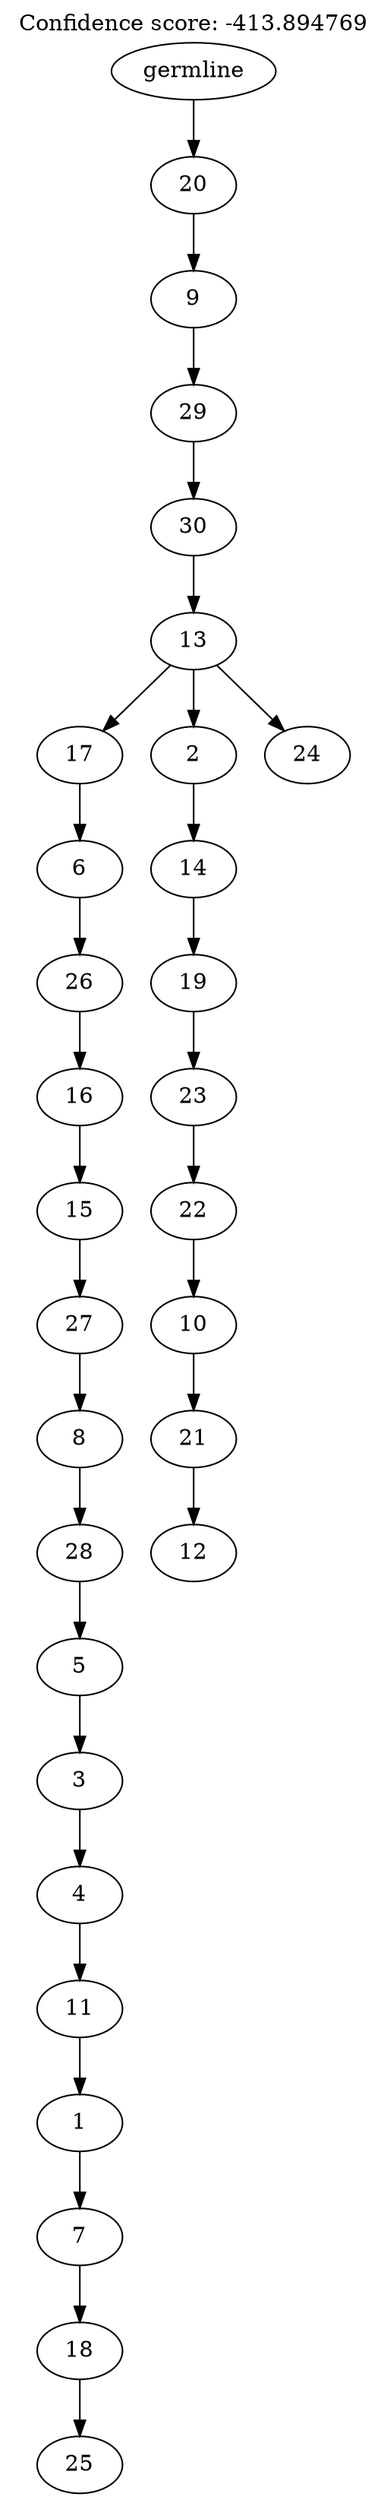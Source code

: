 digraph g {
	"29" -> "30";
	"30" [label="25"];
	"28" -> "29";
	"29" [label="18"];
	"27" -> "28";
	"28" [label="7"];
	"26" -> "27";
	"27" [label="1"];
	"25" -> "26";
	"26" [label="11"];
	"24" -> "25";
	"25" [label="4"];
	"23" -> "24";
	"24" [label="3"];
	"22" -> "23";
	"23" [label="5"];
	"21" -> "22";
	"22" [label="28"];
	"20" -> "21";
	"21" [label="8"];
	"19" -> "20";
	"20" [label="27"];
	"18" -> "19";
	"19" [label="15"];
	"17" -> "18";
	"18" [label="16"];
	"16" -> "17";
	"17" [label="26"];
	"15" -> "16";
	"16" [label="6"];
	"13" -> "14";
	"14" [label="12"];
	"12" -> "13";
	"13" [label="21"];
	"11" -> "12";
	"12" [label="10"];
	"10" -> "11";
	"11" [label="22"];
	"9" -> "10";
	"10" [label="23"];
	"8" -> "9";
	"9" [label="19"];
	"7" -> "8";
	"8" [label="14"];
	"5" -> "6";
	"6" [label="24"];
	"5" -> "7";
	"7" [label="2"];
	"5" -> "15";
	"15" [label="17"];
	"4" -> "5";
	"5" [label="13"];
	"3" -> "4";
	"4" [label="30"];
	"2" -> "3";
	"3" [label="29"];
	"1" -> "2";
	"2" [label="9"];
	"0" -> "1";
	"1" [label="20"];
	"0" [label="germline"];
	labelloc="t";
	label="Confidence score: -413.894769";
}
